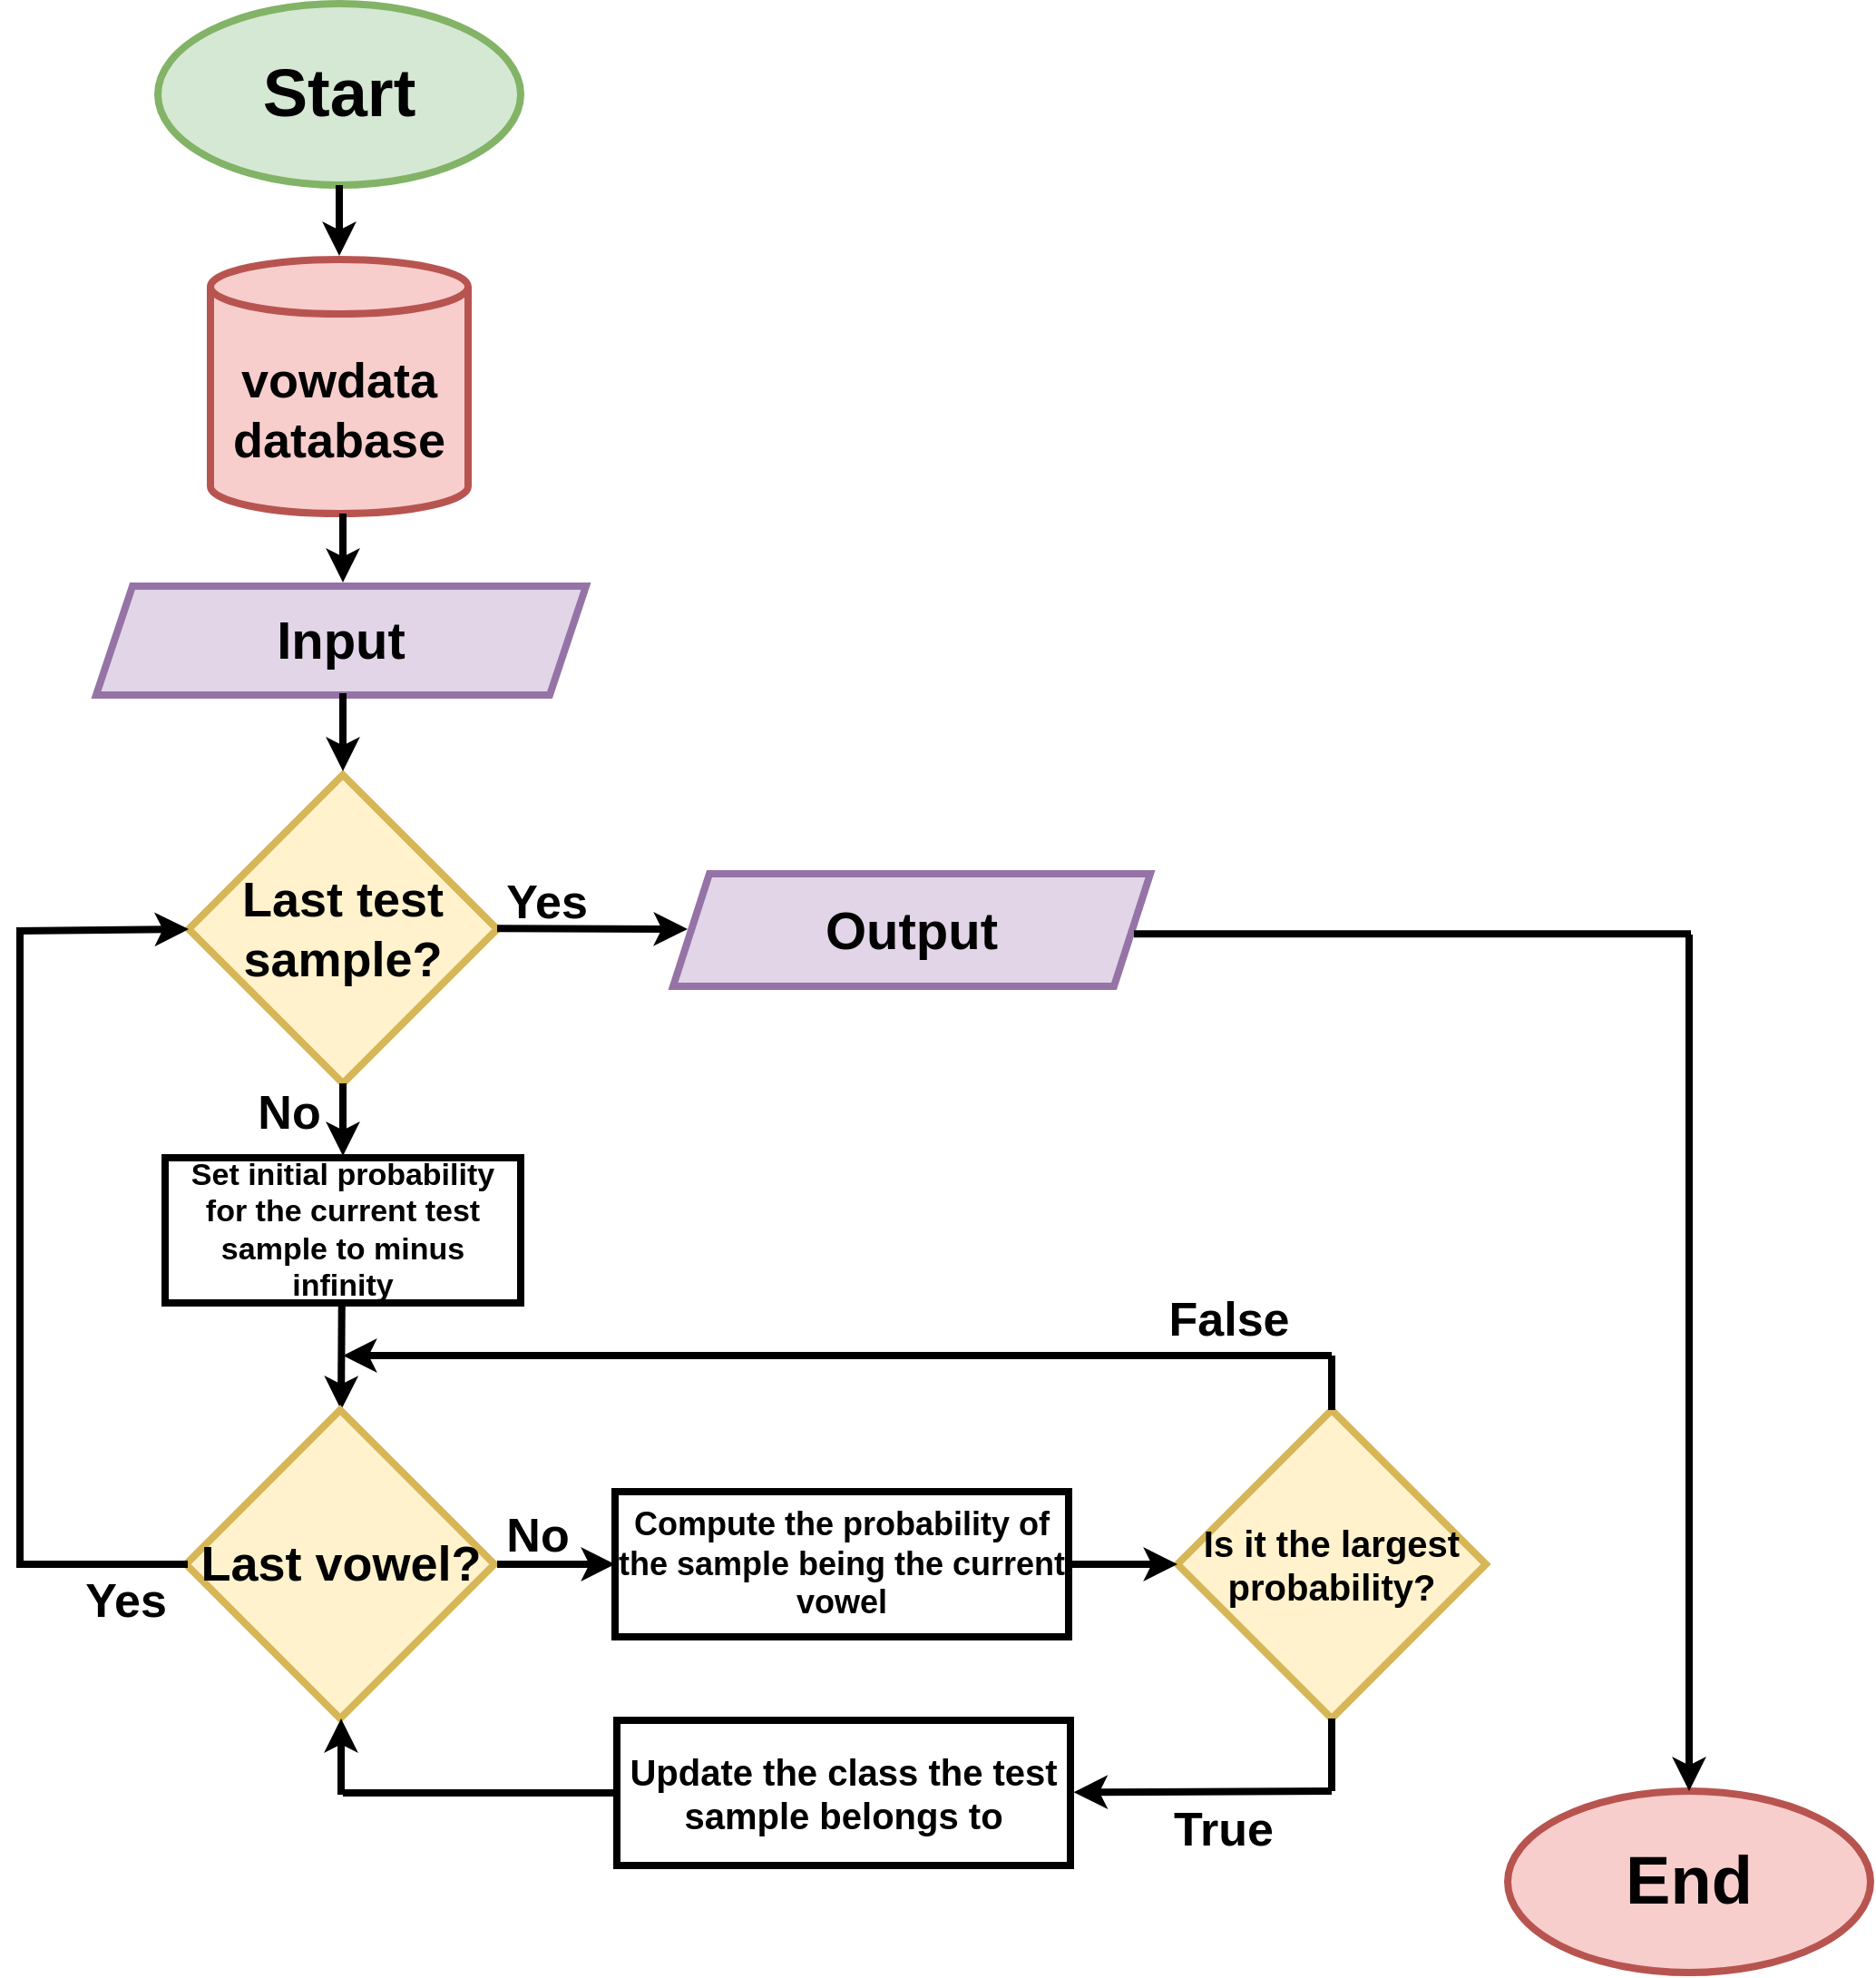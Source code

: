 <mxfile version="24.2.7" type="onedrive">
  <diagram name="Page-1" id="GBcONHU2VwplM2kaRONf">
    <mxGraphModel grid="1" page="0" gridSize="10" guides="1" tooltips="1" connect="1" arrows="1" fold="1" pageScale="1" pageWidth="4681" pageHeight="3300" math="0" shadow="0">
      <root>
        <mxCell id="0" />
        <mxCell id="1" parent="0" />
        <mxCell id="F1h0W-G2bSR8l9jg8QGl-1" value="&lt;font style=&quot;font-size: 37px;&quot;&gt;Start&lt;/font&gt;" style="ellipse;whiteSpace=wrap;html=1;fillColor=#d5e8d4;strokeColor=#82b366;strokeWidth=4;fontStyle=1" vertex="1" parent="1">
          <mxGeometry x="738" y="-305" width="200" height="100" as="geometry" />
        </mxCell>
        <mxCell id="F1h0W-G2bSR8l9jg8QGl-2" value="" style="endArrow=classic;html=1;rounded=0;strokeWidth=4;exitX=0.5;exitY=1;exitDx=0;exitDy=0;fontStyle=1" edge="1" parent="1" source="F1h0W-G2bSR8l9jg8QGl-1">
          <mxGeometry width="50" height="50" relative="1" as="geometry">
            <mxPoint x="828" y="-191" as="sourcePoint" />
            <mxPoint x="838" y="-166" as="targetPoint" />
          </mxGeometry>
        </mxCell>
        <mxCell id="F1h0W-G2bSR8l9jg8QGl-3" value="&lt;font style=&quot;font-size: 27px;&quot;&gt;Last test sample?&lt;/font&gt;" style="rhombus;whiteSpace=wrap;html=1;fillColor=#fff2cc;strokeColor=#d6b656;strokeWidth=4;fontStyle=1" vertex="1" parent="1">
          <mxGeometry x="755" y="120" width="170" height="170" as="geometry" />
        </mxCell>
        <mxCell id="F1h0W-G2bSR8l9jg8QGl-5" value="&lt;font style=&quot;font-size: 37px;&quot;&gt;End&lt;/font&gt;" style="ellipse;whiteSpace=wrap;html=1;fillColor=#f8cecc;strokeColor=#b85450;strokeWidth=4;fontStyle=1" vertex="1" parent="1">
          <mxGeometry x="1482" y="680" width="200" height="100" as="geometry" />
        </mxCell>
        <mxCell id="F1h0W-G2bSR8l9jg8QGl-9" value="" style="endArrow=classic;html=1;rounded=0;exitX=0.5;exitY=1;exitDx=0;exitDy=0;strokeWidth=4;fontStyle=1" edge="1" parent="1">
          <mxGeometry width="50" height="50" relative="1" as="geometry">
            <mxPoint x="839.38" y="412" as="sourcePoint" />
            <mxPoint x="839" y="470" as="targetPoint" />
          </mxGeometry>
        </mxCell>
        <mxCell id="F1h0W-G2bSR8l9jg8QGl-10" value="&lt;font style=&quot;font-size: 26px;&quot;&gt;No&lt;/font&gt;" style="text;html=1;align=center;verticalAlign=middle;resizable=0;points=[];autosize=1;strokeColor=none;fillColor=none;strokeWidth=4;fontStyle=1" vertex="1" parent="1">
          <mxGeometry x="780" y="286" width="60" height="40" as="geometry" />
        </mxCell>
        <mxCell id="F1h0W-G2bSR8l9jg8QGl-11" value="&lt;font style=&quot;font-size: 27px;&quot;&gt;Last vowel?&lt;/font&gt;" style="rhombus;whiteSpace=wrap;html=1;fillColor=#fff2cc;strokeColor=#d6b656;strokeWidth=4;fontStyle=1" vertex="1" parent="1">
          <mxGeometry x="753.5" y="470" width="170" height="170" as="geometry" />
        </mxCell>
        <mxCell id="F1h0W-G2bSR8l9jg8QGl-12" value="" style="endArrow=classic;html=1;rounded=0;exitX=1;exitY=0.5;exitDx=0;exitDy=0;strokeWidth=4;fontStyle=1" edge="1" parent="1">
          <mxGeometry width="50" height="50" relative="1" as="geometry">
            <mxPoint x="925" y="555" as="sourcePoint" />
            <mxPoint x="990" y="555" as="targetPoint" />
          </mxGeometry>
        </mxCell>
        <mxCell id="F1h0W-G2bSR8l9jg8QGl-13" value="&lt;font style=&quot;font-size: 26px;&quot;&gt;No&lt;/font&gt;" style="text;html=1;align=center;verticalAlign=middle;resizable=0;points=[];autosize=1;strokeColor=none;fillColor=none;strokeWidth=4;fontStyle=1" vertex="1" parent="1">
          <mxGeometry x="916.5" y="519" width="60" height="40" as="geometry" />
        </mxCell>
        <mxCell id="F1h0W-G2bSR8l9jg8QGl-14" value="" style="endArrow=classic;html=1;rounded=0;entryX=0;entryY=0.5;entryDx=0;entryDy=0;strokeWidth=4;fontStyle=1" edge="1" parent="1" target="F1h0W-G2bSR8l9jg8QGl-3">
          <mxGeometry width="50" height="50" relative="1" as="geometry">
            <mxPoint x="660" y="206" as="sourcePoint" />
            <mxPoint x="640" y="330" as="targetPoint" />
          </mxGeometry>
        </mxCell>
        <mxCell id="F1h0W-G2bSR8l9jg8QGl-16" value="" style="endArrow=none;html=1;rounded=0;entryX=0;entryY=0.5;entryDx=0;entryDy=0;strokeWidth=4;fontStyle=1" edge="1" parent="1">
          <mxGeometry width="50" height="50" relative="1" as="geometry">
            <mxPoint x="660" y="555" as="sourcePoint" />
            <mxPoint x="754.5" y="555" as="targetPoint" />
          </mxGeometry>
        </mxCell>
        <mxCell id="F1h0W-G2bSR8l9jg8QGl-17" value="&lt;font style=&quot;font-size: 26px;&quot;&gt;Yes&lt;/font&gt;" style="text;html=1;align=center;verticalAlign=middle;resizable=0;points=[];autosize=1;strokeColor=none;fillColor=none;strokeWidth=4;fontStyle=1" vertex="1" parent="1">
          <mxGeometry x="685" y="555" width="70" height="40" as="geometry" />
        </mxCell>
        <mxCell id="F1h0W-G2bSR8l9jg8QGl-19" value="&lt;span style=&quot;font-size: 18px;&quot;&gt;&lt;font style=&quot;font-size: 18px;&quot;&gt;Compute the probability of the sample being the current vowel&lt;/font&gt;&lt;/span&gt;" style="rounded=0;whiteSpace=wrap;html=1;strokeWidth=4;fontSize=18;fontStyle=1" vertex="1" parent="1">
          <mxGeometry x="990" y="515" width="250" height="80" as="geometry" />
        </mxCell>
        <mxCell id="F1h0W-G2bSR8l9jg8QGl-20" value="&lt;font style=&quot;font-size: 20px;&quot;&gt;Is it the largest probability?&lt;/font&gt;" style="rhombus;whiteSpace=wrap;html=1;fillColor=#fff2cc;strokeColor=#d6b656;strokeWidth=4;fontSize=20;fontStyle=1" vertex="1" parent="1">
          <mxGeometry x="1300" y="470" width="170" height="170" as="geometry" />
        </mxCell>
        <mxCell id="F1h0W-G2bSR8l9jg8QGl-21" value="" style="endArrow=classic;html=1;rounded=0;exitX=1;exitY=0.5;exitDx=0;exitDy=0;strokeWidth=4;fontStyle=1" edge="1" parent="1">
          <mxGeometry width="50" height="50" relative="1" as="geometry">
            <mxPoint x="1240" y="555" as="sourcePoint" />
            <mxPoint x="1300" y="555" as="targetPoint" />
          </mxGeometry>
        </mxCell>
        <mxCell id="F1h0W-G2bSR8l9jg8QGl-22" value="" style="endArrow=classic;html=1;rounded=0;strokeWidth=4;fontStyle=1" edge="1" parent="1">
          <mxGeometry width="50" height="50" relative="1" as="geometry">
            <mxPoint x="1385" y="440" as="sourcePoint" />
            <mxPoint x="840" y="440" as="targetPoint" />
          </mxGeometry>
        </mxCell>
        <mxCell id="F1h0W-G2bSR8l9jg8QGl-23" value="" style="endArrow=none;html=1;rounded=0;entryX=0.5;entryY=0;entryDx=0;entryDy=0;strokeWidth=4;fontStyle=1" edge="1" parent="1" target="F1h0W-G2bSR8l9jg8QGl-20">
          <mxGeometry width="50" height="50" relative="1" as="geometry">
            <mxPoint x="1385" y="440" as="sourcePoint" />
            <mxPoint x="1460" y="530" as="targetPoint" />
          </mxGeometry>
        </mxCell>
        <mxCell id="F1h0W-G2bSR8l9jg8QGl-24" value="&lt;font style=&quot;font-size: 26px;&quot;&gt;False&lt;/font&gt;" style="text;html=1;align=center;verticalAlign=middle;resizable=0;points=[];autosize=1;strokeColor=none;fillColor=none;strokeWidth=4;fontStyle=1" vertex="1" parent="1">
          <mxGeometry x="1283" y="400" width="90" height="40" as="geometry" />
        </mxCell>
        <mxCell id="F1h0W-G2bSR8l9jg8QGl-25" value="&lt;span style=&quot;font-size: 20px;&quot;&gt;&lt;span style=&quot;font-size: 20px;&quot;&gt;Update the class the test sample belongs to&lt;/span&gt;&lt;/span&gt;" style="rounded=0;whiteSpace=wrap;html=1;strokeWidth=4;fontSize=20;fontStyle=1" vertex="1" parent="1">
          <mxGeometry x="991" y="641" width="250" height="80" as="geometry" />
        </mxCell>
        <mxCell id="F1h0W-G2bSR8l9jg8QGl-26" value="" style="endArrow=classic;html=1;rounded=0;entryX=1.007;entryY=0.496;entryDx=0;entryDy=0;strokeWidth=4;entryPerimeter=0;fontStyle=1" edge="1" parent="1" target="F1h0W-G2bSR8l9jg8QGl-25">
          <mxGeometry width="50" height="50" relative="1" as="geometry">
            <mxPoint x="1385" y="680" as="sourcePoint" />
            <mxPoint x="1297" y="800.82" as="targetPoint" />
          </mxGeometry>
        </mxCell>
        <mxCell id="F1h0W-G2bSR8l9jg8QGl-27" value="" style="endArrow=none;html=1;rounded=0;entryX=0.5;entryY=1;entryDx=0;entryDy=0;strokeWidth=4;fontStyle=1" edge="1" parent="1" target="F1h0W-G2bSR8l9jg8QGl-20">
          <mxGeometry width="50" height="50" relative="1" as="geometry">
            <mxPoint x="1385" y="680" as="sourcePoint" />
            <mxPoint x="1520" y="750" as="targetPoint" />
          </mxGeometry>
        </mxCell>
        <mxCell id="F1h0W-G2bSR8l9jg8QGl-28" value="" style="endArrow=classic;html=1;rounded=0;strokeWidth=4;fontStyle=1" edge="1" parent="1">
          <mxGeometry width="50" height="50" relative="1" as="geometry">
            <mxPoint x="839" y="682" as="sourcePoint" />
            <mxPoint x="839" y="640" as="targetPoint" />
          </mxGeometry>
        </mxCell>
        <mxCell id="F1h0W-G2bSR8l9jg8QGl-29" value="" style="endArrow=none;html=1;rounded=0;entryX=0;entryY=0.5;entryDx=0;entryDy=0;strokeWidth=4;fontStyle=1" edge="1" parent="1" target="F1h0W-G2bSR8l9jg8QGl-25">
          <mxGeometry width="50" height="50" relative="1" as="geometry">
            <mxPoint x="840" y="681" as="sourcePoint" />
            <mxPoint x="920" y="620" as="targetPoint" />
          </mxGeometry>
        </mxCell>
        <mxCell id="F1h0W-G2bSR8l9jg8QGl-31" value="" style="endArrow=classic;html=1;rounded=0;strokeWidth=4;entryX=0.5;entryY=0;entryDx=0;entryDy=0;fontStyle=1" edge="1" parent="1" target="F1h0W-G2bSR8l9jg8QGl-5">
          <mxGeometry width="50" height="50" relative="1" as="geometry">
            <mxPoint x="1582" y="208" as="sourcePoint" />
            <mxPoint x="1582" y="420" as="targetPoint" />
          </mxGeometry>
        </mxCell>
        <mxCell id="F1h0W-G2bSR8l9jg8QGl-32" value="&lt;font style=&quot;font-size: 26px;&quot;&gt;Yes&lt;/font&gt;" style="text;html=1;align=center;verticalAlign=middle;resizable=0;points=[];autosize=1;strokeColor=none;fillColor=none;strokeWidth=4;fontStyle=1" vertex="1" parent="1">
          <mxGeometry x="917" y="170" width="70" height="40" as="geometry" />
        </mxCell>
        <mxCell id="F1h0W-G2bSR8l9jg8QGl-33" value="&lt;font style=&quot;font-size: 26px;&quot;&gt;True&lt;/font&gt;" style="text;html=1;align=center;verticalAlign=middle;resizable=0;points=[];autosize=1;strokeColor=none;fillColor=none;strokeWidth=4;fontStyle=1" vertex="1" parent="1">
          <mxGeometry x="1285" y="681" width="80" height="40" as="geometry" />
        </mxCell>
        <mxCell id="F1h0W-G2bSR8l9jg8QGl-36" value="" style="endArrow=none;html=1;rounded=0;strokeWidth=4;fontStyle=1" edge="1" parent="1">
          <mxGeometry width="50" height="50" relative="1" as="geometry">
            <mxPoint x="662" y="556" as="sourcePoint" />
            <mxPoint x="662" y="205" as="targetPoint" />
          </mxGeometry>
        </mxCell>
        <mxCell id="F1h0W-G2bSR8l9jg8QGl-39" value="Set initial probability for the current test sample to minus infinity" style="rounded=0;whiteSpace=wrap;html=1;strokeWidth=4;fontSize=17;fontStyle=1" vertex="1" parent="1">
          <mxGeometry x="742" y="331" width="196" height="80" as="geometry" />
        </mxCell>
        <mxCell id="F1h0W-G2bSR8l9jg8QGl-40" value="" style="endArrow=classic;html=1;rounded=0;exitX=0.5;exitY=1;exitDx=0;exitDy=0;strokeWidth=4;fontStyle=1" edge="1" parent="1">
          <mxGeometry width="50" height="50" relative="1" as="geometry">
            <mxPoint x="840" y="290" as="sourcePoint" />
            <mxPoint x="840" y="330" as="targetPoint" />
          </mxGeometry>
        </mxCell>
        <mxCell id="F1h0W-G2bSR8l9jg8QGl-42" value="&lt;font style=&quot;font-size: 29px;&quot;&gt;Input&lt;/font&gt;" style="shape=parallelogram;perimeter=parallelogramPerimeter;whiteSpace=wrap;html=1;fixedSize=1;strokeWidth=4;fillColor=#e1d5e7;strokeColor=#9673a6;fontStyle=1" vertex="1" parent="1">
          <mxGeometry x="704" y="16" width="270" height="60" as="geometry" />
        </mxCell>
        <mxCell id="F1h0W-G2bSR8l9jg8QGl-43" value="" style="endArrow=classic;html=1;rounded=0;strokeWidth=4;exitX=0.5;exitY=1;exitDx=0;exitDy=0;fontStyle=1" edge="1" parent="1">
          <mxGeometry width="50" height="50" relative="1" as="geometry">
            <mxPoint x="840" y="75" as="sourcePoint" />
            <mxPoint x="840" y="118" as="targetPoint" />
          </mxGeometry>
        </mxCell>
        <mxCell id="F1h0W-G2bSR8l9jg8QGl-44" value="&lt;span style=&quot;&quot;&gt;&lt;font style=&quot;font-size: 29px;&quot;&gt;Output&lt;/font&gt;&lt;/span&gt;" style="shape=parallelogram;perimeter=parallelogramPerimeter;whiteSpace=wrap;html=1;fixedSize=1;strokeWidth=4;fillColor=#e1d5e7;strokeColor=#9673a6;fontStyle=1" vertex="1" parent="1">
          <mxGeometry x="1022" y="174.5" width="263" height="62" as="geometry" />
        </mxCell>
        <mxCell id="F1h0W-G2bSR8l9jg8QGl-45" value="" style="endArrow=none;html=1;rounded=0;strokeWidth=4;fontStyle=1" edge="1" parent="1">
          <mxGeometry width="50" height="50" relative="1" as="geometry">
            <mxPoint x="1276" y="207.63" as="sourcePoint" />
            <mxPoint x="1583" y="207.63" as="targetPoint" />
          </mxGeometry>
        </mxCell>
        <mxCell id="F1h0W-G2bSR8l9jg8QGl-46" value="" style="endArrow=classic;html=1;rounded=0;strokeWidth=4;fontStyle=1" edge="1" parent="1">
          <mxGeometry width="50" height="50" relative="1" as="geometry">
            <mxPoint x="925" y="204.57" as="sourcePoint" />
            <mxPoint x="1030" y="205" as="targetPoint" />
          </mxGeometry>
        </mxCell>
        <mxCell id="NZLet0rim3TGoo3W0iyX-1" value="&lt;b style=&quot;&quot;&gt;&lt;font style=&quot;font-size: 27px;&quot;&gt;vowdata database&lt;/font&gt;&lt;/b&gt;" style="shape=cylinder3;whiteSpace=wrap;html=1;boundedLbl=1;backgroundOutline=1;size=15;strokeWidth=4;fillColor=#f8cecc;strokeColor=#b85450;fontSize=25;" vertex="1" parent="1">
          <mxGeometry x="767" y="-164" width="142" height="140" as="geometry" />
        </mxCell>
        <mxCell id="NZLet0rim3TGoo3W0iyX-2" value="" style="endArrow=classic;html=1;rounded=0;strokeWidth=4;exitX=0.5;exitY=1;exitDx=0;exitDy=0;fontStyle=1" edge="1" parent="1">
          <mxGeometry width="50" height="50" relative="1" as="geometry">
            <mxPoint x="840" y="-24" as="sourcePoint" />
            <mxPoint x="840" y="14" as="targetPoint" />
          </mxGeometry>
        </mxCell>
      </root>
    </mxGraphModel>
  </diagram>
</mxfile>
